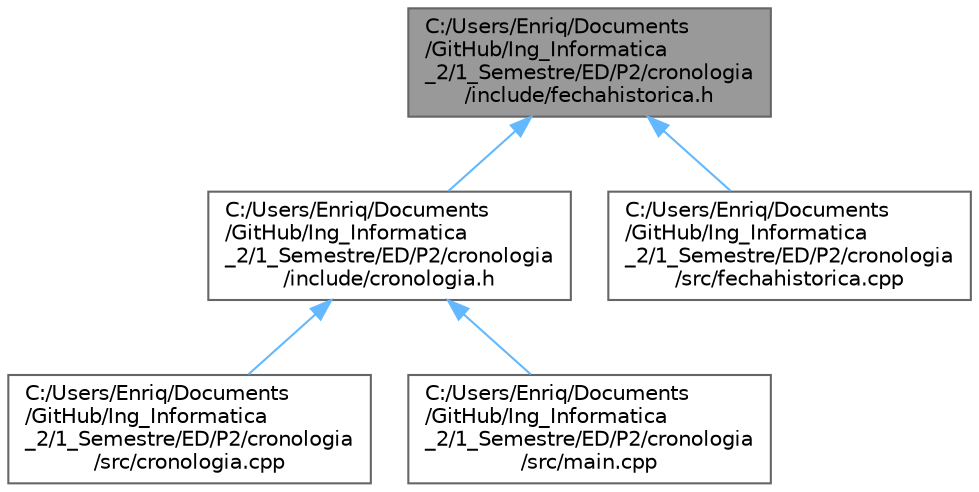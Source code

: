 digraph "C:/Users/Enriq/Documents/GitHub/Ing_Informatica_2/1_Semestre/ED/P2/cronologia/include/fechahistorica.h"
{
 // LATEX_PDF_SIZE
  bgcolor="transparent";
  edge [fontname=Helvetica,fontsize=10,labelfontname=Helvetica,labelfontsize=10];
  node [fontname=Helvetica,fontsize=10,shape=box,height=0.2,width=0.4];
  Node1 [id="Node000001",label="C:/Users/Enriq/Documents\l/GitHub/Ing_Informatica\l_2/1_Semestre/ED/P2/cronologia\l/include/fechahistorica.h",height=0.2,width=0.4,color="gray40", fillcolor="grey60", style="filled", fontcolor="black",tooltip="Este archivo contiene la definición de la clase FechaHistorica."];
  Node1 -> Node2 [id="edge1_Node000001_Node000002",dir="back",color="steelblue1",style="solid",tooltip=" "];
  Node2 [id="Node000002",label="C:/Users/Enriq/Documents\l/GitHub/Ing_Informatica\l_2/1_Semestre/ED/P2/cronologia\l/include/cronologia.h",height=0.2,width=0.4,color="grey40", fillcolor="white", style="filled",URL="$cronologia_8h.html",tooltip="Este archivo contiene la definición de la clase Cronologia."];
  Node2 -> Node3 [id="edge2_Node000002_Node000003",dir="back",color="steelblue1",style="solid",tooltip=" "];
  Node3 [id="Node000003",label="C:/Users/Enriq/Documents\l/GitHub/Ing_Informatica\l_2/1_Semestre/ED/P2/cronologia\l/src/cronologia.cpp",height=0.2,width=0.4,color="grey40", fillcolor="white", style="filled",URL="$cronologia_8cpp.html",tooltip=" "];
  Node2 -> Node4 [id="edge3_Node000002_Node000004",dir="back",color="steelblue1",style="solid",tooltip=" "];
  Node4 [id="Node000004",label="C:/Users/Enriq/Documents\l/GitHub/Ing_Informatica\l_2/1_Semestre/ED/P2/cronologia\l/src/main.cpp",height=0.2,width=0.4,color="grey40", fillcolor="white", style="filled",URL="$main_8cpp.html",tooltip="Este archivo contiene la función principal del programa."];
  Node1 -> Node5 [id="edge4_Node000001_Node000005",dir="back",color="steelblue1",style="solid",tooltip=" "];
  Node5 [id="Node000005",label="C:/Users/Enriq/Documents\l/GitHub/Ing_Informatica\l_2/1_Semestre/ED/P2/cronologia\l/src/fechahistorica.cpp",height=0.2,width=0.4,color="grey40", fillcolor="white", style="filled",URL="$fechahistorica_8cpp.html",tooltip=" "];
}
